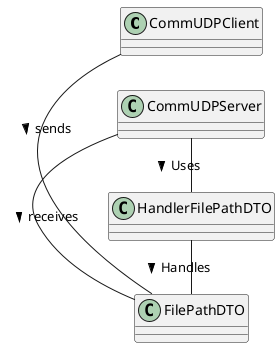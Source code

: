 @startuml
class CommUDPClient
class CommUDPServer
class FilePathDTO
class HandlerFilePathDTO

CommUDPClient - FilePathDTO : sends >
left to right direction
CommUDPServer - FilePathDTO : receives >
HandlerFilePathDTO - FilePathDTO : Handles >
CommUDPServer - HandlerFilePathDTO : Uses >

@enduml